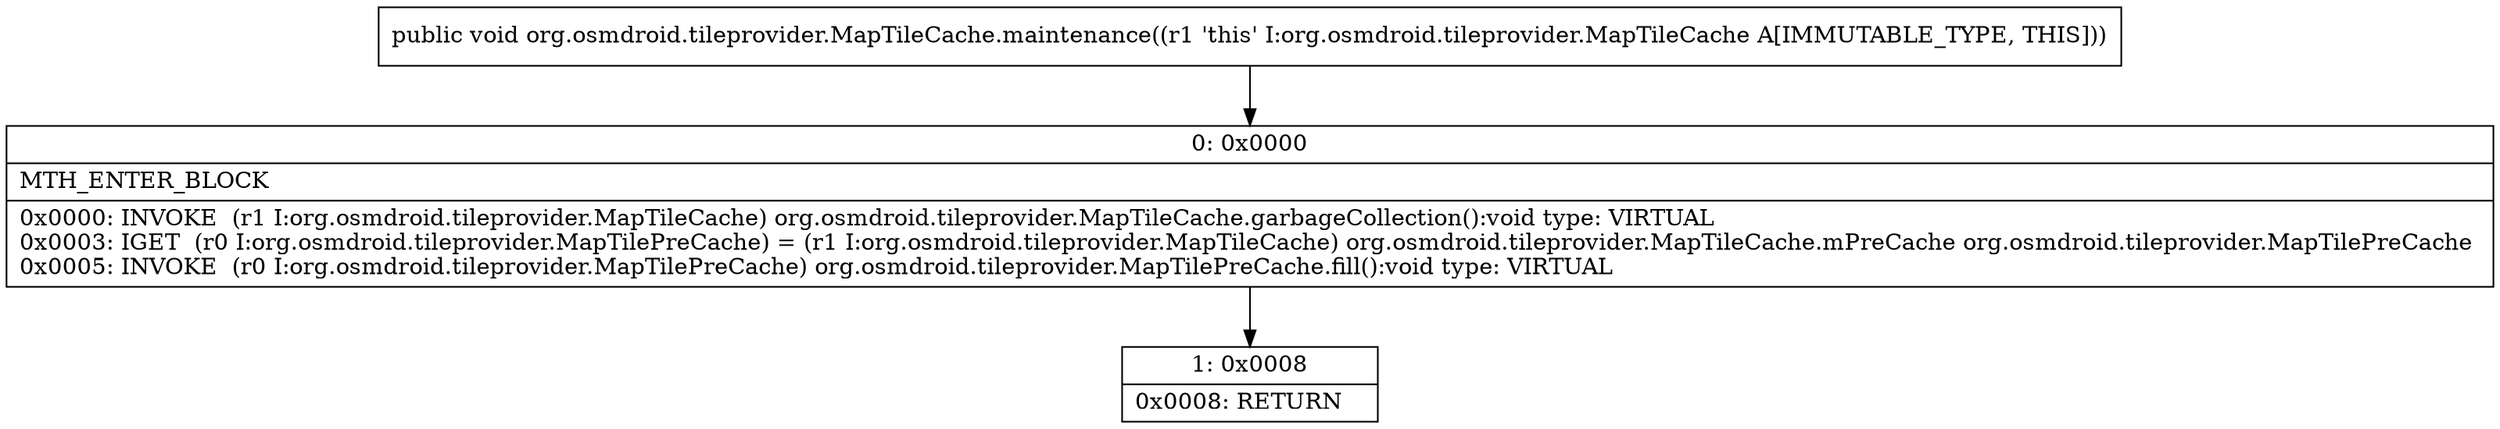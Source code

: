 digraph "CFG fororg.osmdroid.tileprovider.MapTileCache.maintenance()V" {
Node_0 [shape=record,label="{0\:\ 0x0000|MTH_ENTER_BLOCK\l|0x0000: INVOKE  (r1 I:org.osmdroid.tileprovider.MapTileCache) org.osmdroid.tileprovider.MapTileCache.garbageCollection():void type: VIRTUAL \l0x0003: IGET  (r0 I:org.osmdroid.tileprovider.MapTilePreCache) = (r1 I:org.osmdroid.tileprovider.MapTileCache) org.osmdroid.tileprovider.MapTileCache.mPreCache org.osmdroid.tileprovider.MapTilePreCache \l0x0005: INVOKE  (r0 I:org.osmdroid.tileprovider.MapTilePreCache) org.osmdroid.tileprovider.MapTilePreCache.fill():void type: VIRTUAL \l}"];
Node_1 [shape=record,label="{1\:\ 0x0008|0x0008: RETURN   \l}"];
MethodNode[shape=record,label="{public void org.osmdroid.tileprovider.MapTileCache.maintenance((r1 'this' I:org.osmdroid.tileprovider.MapTileCache A[IMMUTABLE_TYPE, THIS])) }"];
MethodNode -> Node_0;
Node_0 -> Node_1;
}


